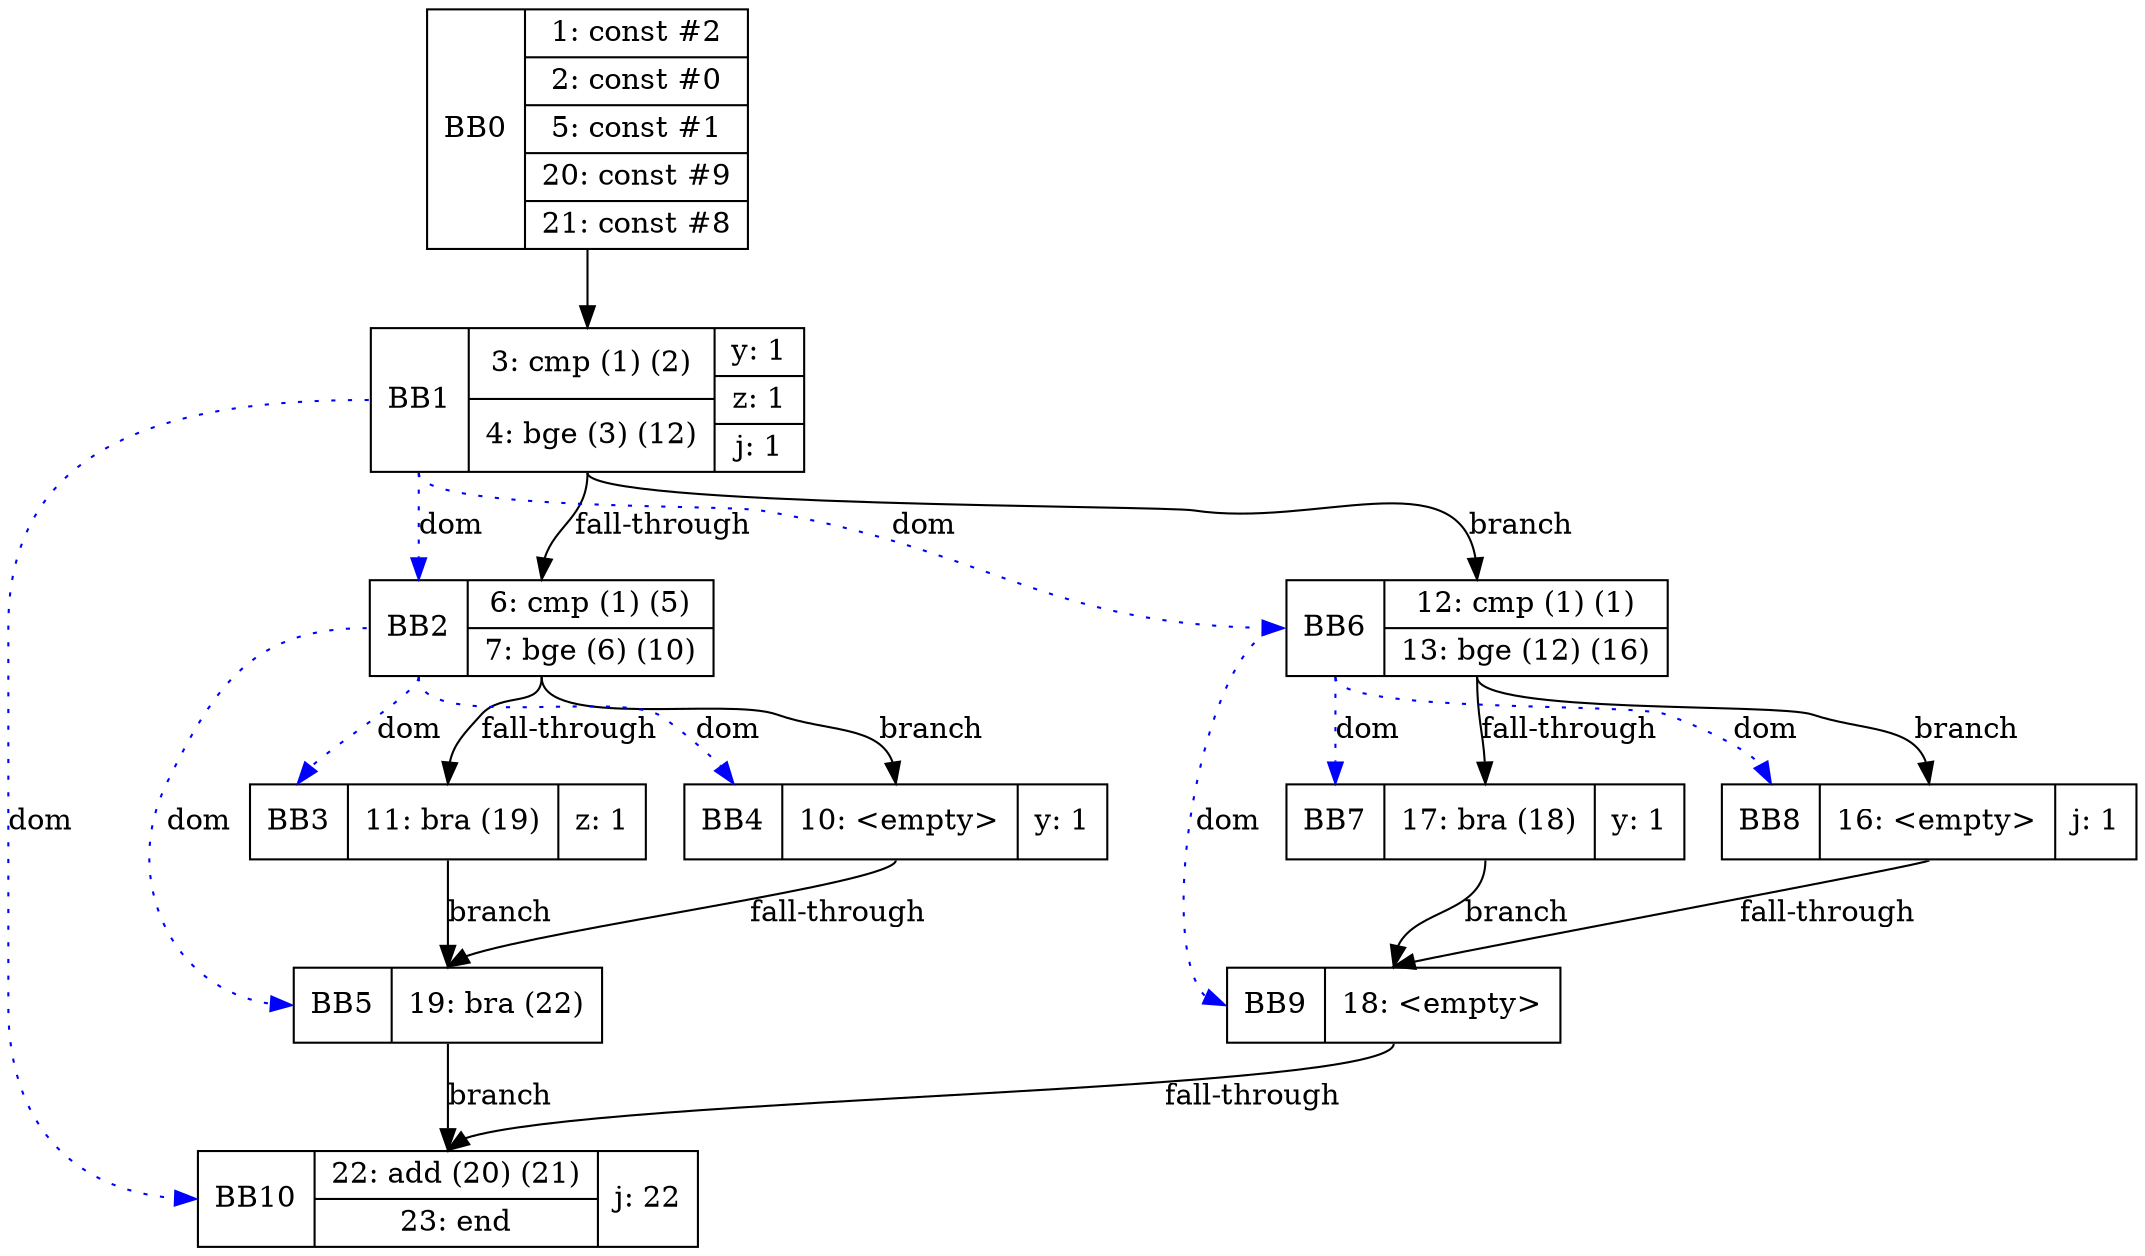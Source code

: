 digraph G {
bb0 [shape=record, label="<b>BB0 | {1: const #2|2: const #0|5: const #1|20: const #9|21: const #8}"];
bb1 [shape=record, label="<b>BB1 | {3: cmp (1) (2)|4: bge (3) (12)}| {y: 1 | z: 1 | j: 1}"];
bb2 [shape=record, label="<b>BB2 | {6: cmp (1) (5)|7: bge (6) (10)}"];
bb3 [shape=record, label="<b>BB3 | {11: bra (19)}| {z: 1}"];
bb4 [shape=record, label="<b>BB4 | {10: \<empty\>}| {y: 1}"];
bb5 [shape=record, label="<b>BB5 | {19: bra (22)}"];
bb6 [shape=record, label="<b>BB6 | {12: cmp (1) (1)|13: bge (12) (16)}"];
bb7 [shape=record, label="<b>BB7 | {17: bra (18)}| {y: 1}"];
bb8 [shape=record, label="<b>BB8 | {16: \<empty\>}| {j: 1}"];
bb9 [shape=record, label="<b>BB9 | {18: \<empty\>}"];
bb10 [shape=record, label="<b>BB10 | {22: add (20) (21)|23: end}| {j: 22}"];
bb0:s -> bb1:n ;
bb1:s -> bb2:n [label="fall-through"];
bb2:s -> bb3:n [label="fall-through"];
bb2:s -> bb4:n [label="branch"];
bb3:s -> bb5:n [label="branch"];
bb4:s -> bb5:n [label="fall-through"];
bb1:s -> bb6:n [label="branch"];
bb6:s -> bb7:n [label="fall-through"];
bb6:s -> bb8:n [label="branch"];
bb7:s -> bb9:n [label="branch"];
bb8:s -> bb9:n [label="fall-through"];
bb9:s -> bb10:n [label="fall-through"];
bb5:s -> bb10:n [label="branch"];
bb1:b -> bb2:b [color=blue, style=dotted, label="dom"];
bb2:b -> bb3:b [color=blue, style=dotted, label="dom"];
bb2:b -> bb4:b [color=blue, style=dotted, label="dom"];
bb2:b -> bb5:b [color=blue, style=dotted, label="dom"];
bb1:b -> bb6:b [color=blue, style=dotted, label="dom"];
bb6:b -> bb7:b [color=blue, style=dotted, label="dom"];
bb6:b -> bb8:b [color=blue, style=dotted, label="dom"];
bb6:b -> bb9:b [color=blue, style=dotted, label="dom"];
bb1:b -> bb10:b [color=blue, style=dotted, label="dom"];
}